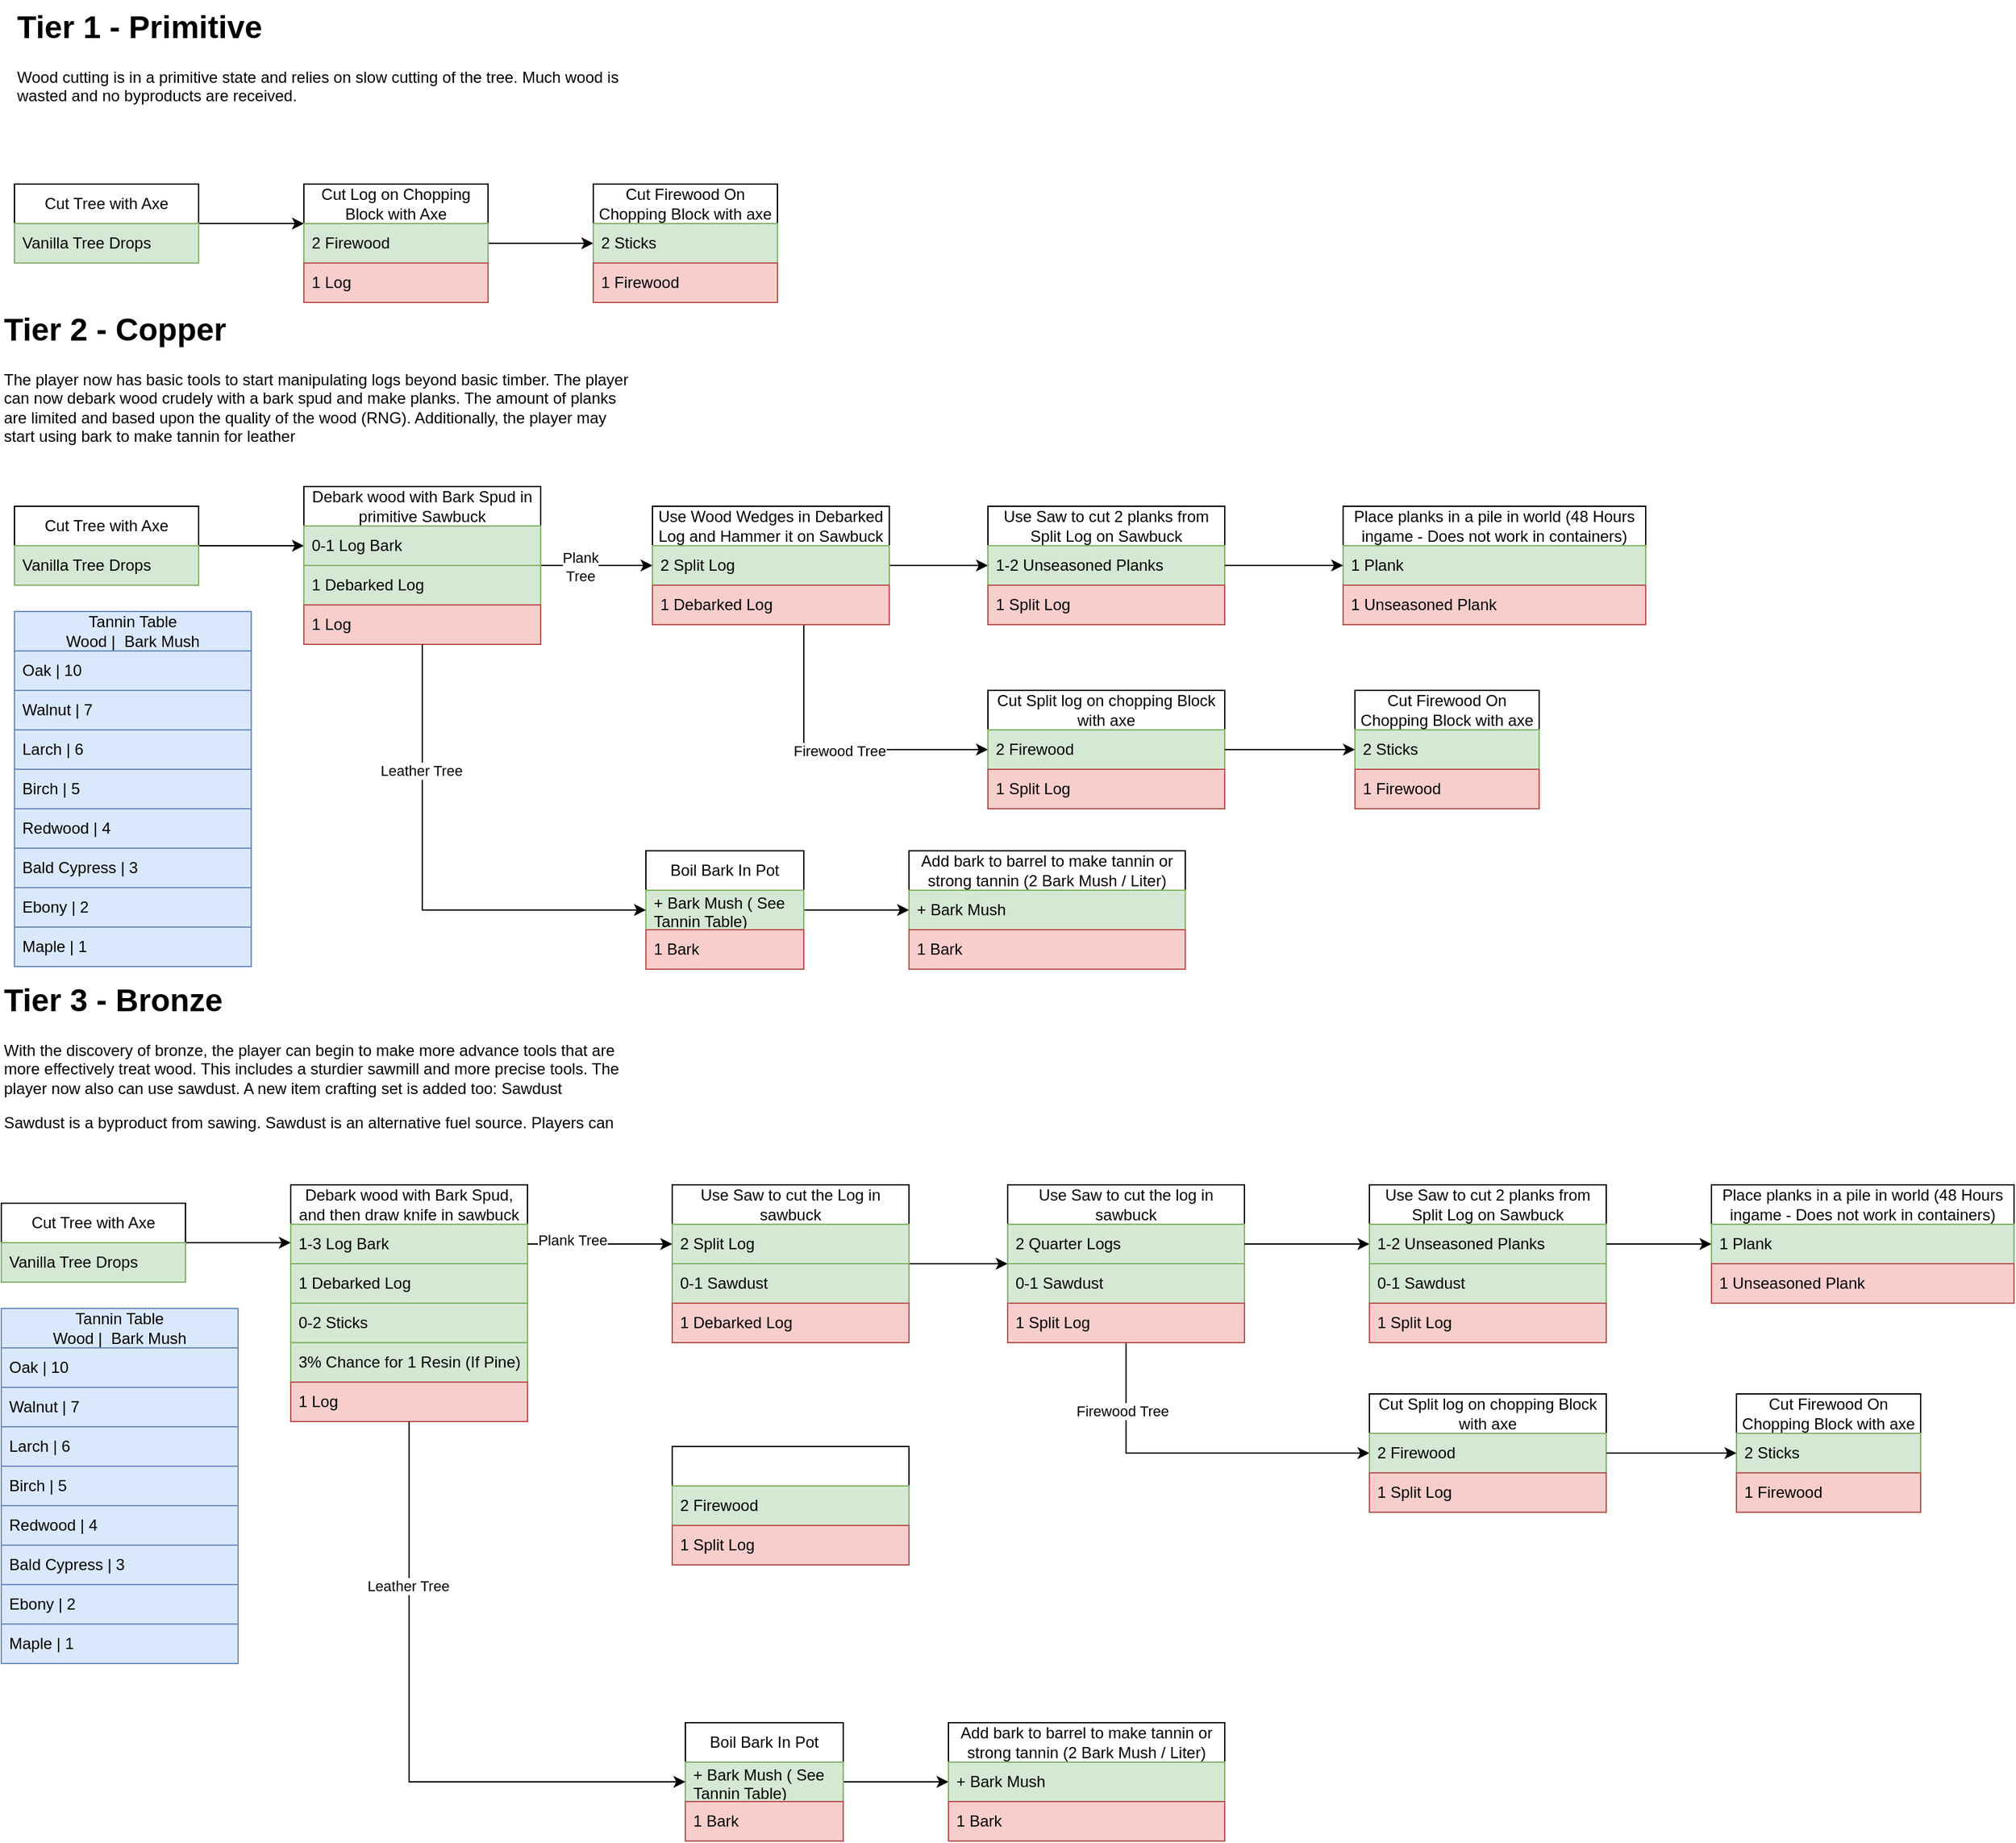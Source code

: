 <mxfile version="26.0.10">
  <diagram id="C5RBs43oDa-KdzZeNtuy" name="Page-1">
    <mxGraphModel dx="2074" dy="1925" grid="1" gridSize="10" guides="1" tooltips="1" connect="1" arrows="1" fold="1" page="1" pageScale="1" pageWidth="1169" pageHeight="827" math="0" shadow="0">
      <root>
        <mxCell id="WIyWlLk6GJQsqaUBKTNV-0" />
        <mxCell id="WIyWlLk6GJQsqaUBKTNV-1" parent="WIyWlLk6GJQsqaUBKTNV-0" />
        <mxCell id="CnZhxhSNQTcuNaKCxrJj-36" value="&lt;h1 style=&quot;margin-top: 0px;&quot;&gt;Tier 1 - Primitive&lt;/h1&gt;&lt;p&gt;Wood cutting is in a primitive state and relies on slow cutting of the tree. Much wood is wasted and no byproducts are received.&amp;nbsp;&lt;/p&gt;" style="text;html=1;whiteSpace=wrap;overflow=hidden;rounded=0;" vertex="1" parent="WIyWlLk6GJQsqaUBKTNV-1">
          <mxGeometry x="10" y="-820" width="480" height="120" as="geometry" />
        </mxCell>
        <mxCell id="CnZhxhSNQTcuNaKCxrJj-50" value="" style="edgeStyle=orthogonalEdgeStyle;rounded=0;orthogonalLoop=1;jettySize=auto;html=1;" edge="1" parent="WIyWlLk6GJQsqaUBKTNV-1" source="CnZhxhSNQTcuNaKCxrJj-43">
          <mxGeometry relative="1" as="geometry">
            <mxPoint x="230" y="-650" as="targetPoint" />
          </mxGeometry>
        </mxCell>
        <mxCell id="CnZhxhSNQTcuNaKCxrJj-43" value="Cut Tree with Axe" style="swimlane;fontStyle=0;childLayout=stackLayout;horizontal=1;startSize=30;horizontalStack=0;resizeParent=1;resizeParentMax=0;resizeLast=0;collapsible=1;marginBottom=0;whiteSpace=wrap;html=1;" vertex="1" parent="WIyWlLk6GJQsqaUBKTNV-1">
          <mxGeometry x="10" y="-680" width="140" height="60" as="geometry" />
        </mxCell>
        <mxCell id="CnZhxhSNQTcuNaKCxrJj-44" value="Vanilla Tree Drops" style="text;strokeColor=#82b366;fillColor=#d5e8d4;align=left;verticalAlign=middle;spacingLeft=4;spacingRight=4;overflow=hidden;points=[[0,0.5],[1,0.5]];portConstraint=eastwest;rotatable=0;whiteSpace=wrap;html=1;" vertex="1" parent="CnZhxhSNQTcuNaKCxrJj-43">
          <mxGeometry y="30" width="140" height="30" as="geometry" />
        </mxCell>
        <mxCell id="CnZhxhSNQTcuNaKCxrJj-61" value="" style="edgeStyle=orthogonalEdgeStyle;rounded=0;orthogonalLoop=1;jettySize=auto;html=1;" edge="1" parent="WIyWlLk6GJQsqaUBKTNV-1" source="CnZhxhSNQTcuNaKCxrJj-53" target="CnZhxhSNQTcuNaKCxrJj-58">
          <mxGeometry relative="1" as="geometry" />
        </mxCell>
        <mxCell id="CnZhxhSNQTcuNaKCxrJj-53" value="Cut Log on Chopping Block with Axe" style="swimlane;fontStyle=0;childLayout=stackLayout;horizontal=1;startSize=30;horizontalStack=0;resizeParent=1;resizeParentMax=0;resizeLast=0;collapsible=1;marginBottom=0;whiteSpace=wrap;html=1;" vertex="1" parent="WIyWlLk6GJQsqaUBKTNV-1">
          <mxGeometry x="230" y="-680" width="140" height="90" as="geometry" />
        </mxCell>
        <mxCell id="CnZhxhSNQTcuNaKCxrJj-54" value="2 Firewood" style="text;strokeColor=#82b366;fillColor=#d5e8d4;align=left;verticalAlign=middle;spacingLeft=4;spacingRight=4;overflow=hidden;points=[[0,0.5],[1,0.5]];portConstraint=eastwest;rotatable=0;whiteSpace=wrap;html=1;" vertex="1" parent="CnZhxhSNQTcuNaKCxrJj-53">
          <mxGeometry y="30" width="140" height="30" as="geometry" />
        </mxCell>
        <mxCell id="CnZhxhSNQTcuNaKCxrJj-55" value="1 Log" style="text;strokeColor=#b85450;fillColor=#f8cecc;align=left;verticalAlign=middle;spacingLeft=4;spacingRight=4;overflow=hidden;points=[[0,0.5],[1,0.5]];portConstraint=eastwest;rotatable=0;whiteSpace=wrap;html=1;" vertex="1" parent="CnZhxhSNQTcuNaKCxrJj-53">
          <mxGeometry y="60" width="140" height="30" as="geometry" />
        </mxCell>
        <mxCell id="CnZhxhSNQTcuNaKCxrJj-58" value="Cut Firewood On Chopping Block with axe" style="swimlane;fontStyle=0;childLayout=stackLayout;horizontal=1;startSize=30;horizontalStack=0;resizeParent=1;resizeParentMax=0;resizeLast=0;collapsible=1;marginBottom=0;whiteSpace=wrap;html=1;" vertex="1" parent="WIyWlLk6GJQsqaUBKTNV-1">
          <mxGeometry x="450" y="-680" width="140" height="90" as="geometry" />
        </mxCell>
        <mxCell id="CnZhxhSNQTcuNaKCxrJj-59" value="2 Sticks" style="text;strokeColor=#82b366;fillColor=#d5e8d4;align=left;verticalAlign=middle;spacingLeft=4;spacingRight=4;overflow=hidden;points=[[0,0.5],[1,0.5]];portConstraint=eastwest;rotatable=0;whiteSpace=wrap;html=1;" vertex="1" parent="CnZhxhSNQTcuNaKCxrJj-58">
          <mxGeometry y="30" width="140" height="30" as="geometry" />
        </mxCell>
        <mxCell id="CnZhxhSNQTcuNaKCxrJj-60" value="1 Firewood" style="text;strokeColor=#b85450;fillColor=#f8cecc;align=left;verticalAlign=middle;spacingLeft=4;spacingRight=4;overflow=hidden;points=[[0,0.5],[1,0.5]];portConstraint=eastwest;rotatable=0;whiteSpace=wrap;html=1;" vertex="1" parent="CnZhxhSNQTcuNaKCxrJj-58">
          <mxGeometry y="60" width="140" height="30" as="geometry" />
        </mxCell>
        <mxCell id="CnZhxhSNQTcuNaKCxrJj-72" value="&lt;h1 style=&quot;margin-top: 0px;&quot;&gt;Tier 2 - Copper&lt;/h1&gt;&lt;p&gt;The player now has basic tools to start manipulating logs beyond basic timber. The player can now debark wood crudely with a bark spud and make planks. The amount of planks are limited and based upon the quality of the wood (RNG). Additionally, the player may start using bark to make tannin for leather&lt;/p&gt;" style="text;html=1;whiteSpace=wrap;overflow=hidden;rounded=0;" vertex="1" parent="WIyWlLk6GJQsqaUBKTNV-1">
          <mxGeometry y="-590" width="480" height="120" as="geometry" />
        </mxCell>
        <mxCell id="CnZhxhSNQTcuNaKCxrJj-79" value="" style="edgeStyle=orthogonalEdgeStyle;rounded=0;orthogonalLoop=1;jettySize=auto;html=1;" edge="1" parent="WIyWlLk6GJQsqaUBKTNV-1" source="CnZhxhSNQTcuNaKCxrJj-80">
          <mxGeometry relative="1" as="geometry">
            <mxPoint x="230" y="-405" as="targetPoint" />
          </mxGeometry>
        </mxCell>
        <mxCell id="CnZhxhSNQTcuNaKCxrJj-80" value="Cut Tree with Axe" style="swimlane;fontStyle=0;childLayout=stackLayout;horizontal=1;startSize=30;horizontalStack=0;resizeParent=1;resizeParentMax=0;resizeLast=0;collapsible=1;marginBottom=0;whiteSpace=wrap;html=1;" vertex="1" parent="WIyWlLk6GJQsqaUBKTNV-1">
          <mxGeometry x="10" y="-435" width="140" height="60" as="geometry" />
        </mxCell>
        <mxCell id="CnZhxhSNQTcuNaKCxrJj-81" value="Vanilla Tree Drops" style="text;strokeColor=#82b366;fillColor=#d5e8d4;align=left;verticalAlign=middle;spacingLeft=4;spacingRight=4;overflow=hidden;points=[[0,0.5],[1,0.5]];portConstraint=eastwest;rotatable=0;whiteSpace=wrap;html=1;" vertex="1" parent="CnZhxhSNQTcuNaKCxrJj-80">
          <mxGeometry y="30" width="140" height="30" as="geometry" />
        </mxCell>
        <mxCell id="CnZhxhSNQTcuNaKCxrJj-100" value="" style="edgeStyle=orthogonalEdgeStyle;rounded=0;orthogonalLoop=1;jettySize=auto;html=1;" edge="1" parent="WIyWlLk6GJQsqaUBKTNV-1" source="CnZhxhSNQTcuNaKCxrJj-89" target="CnZhxhSNQTcuNaKCxrJj-96">
          <mxGeometry relative="1" as="geometry" />
        </mxCell>
        <mxCell id="CnZhxhSNQTcuNaKCxrJj-129" value="Plank&lt;div&gt;Tree&lt;/div&gt;" style="edgeLabel;html=1;align=center;verticalAlign=middle;resizable=0;points=[];" vertex="1" connectable="0" parent="CnZhxhSNQTcuNaKCxrJj-100">
          <mxGeometry x="-0.3" y="-1" relative="1" as="geometry">
            <mxPoint as="offset" />
          </mxGeometry>
        </mxCell>
        <mxCell id="CnZhxhSNQTcuNaKCxrJj-89" value="Debark wood with Bark Spud in primitive Sawbuck" style="swimlane;fontStyle=0;childLayout=stackLayout;horizontal=1;startSize=30;horizontalStack=0;resizeParent=1;resizeParentMax=0;resizeLast=0;collapsible=1;marginBottom=0;whiteSpace=wrap;html=1;" vertex="1" parent="WIyWlLk6GJQsqaUBKTNV-1">
          <mxGeometry x="230" y="-450" width="180" height="120" as="geometry" />
        </mxCell>
        <mxCell id="CnZhxhSNQTcuNaKCxrJj-94" value="0-1 Log Bark" style="text;strokeColor=#82b366;fillColor=#d5e8d4;align=left;verticalAlign=middle;spacingLeft=4;spacingRight=4;overflow=hidden;points=[[0,0.5],[1,0.5]];portConstraint=eastwest;rotatable=0;whiteSpace=wrap;html=1;" vertex="1" parent="CnZhxhSNQTcuNaKCxrJj-89">
          <mxGeometry y="30" width="180" height="30" as="geometry" />
        </mxCell>
        <mxCell id="CnZhxhSNQTcuNaKCxrJj-91" value="1 Debarked Log" style="text;strokeColor=#82b366;fillColor=#d5e8d4;align=left;verticalAlign=middle;spacingLeft=4;spacingRight=4;overflow=hidden;points=[[0,0.5],[1,0.5]];portConstraint=eastwest;rotatable=0;whiteSpace=wrap;html=1;" vertex="1" parent="CnZhxhSNQTcuNaKCxrJj-89">
          <mxGeometry y="60" width="180" height="30" as="geometry" />
        </mxCell>
        <mxCell id="CnZhxhSNQTcuNaKCxrJj-92" value="1 Log" style="text;strokeColor=#b85450;fillColor=#f8cecc;align=left;verticalAlign=middle;spacingLeft=4;spacingRight=4;overflow=hidden;points=[[0,0.5],[1,0.5]];portConstraint=eastwest;rotatable=0;whiteSpace=wrap;html=1;" vertex="1" parent="CnZhxhSNQTcuNaKCxrJj-89">
          <mxGeometry y="90" width="180" height="30" as="geometry" />
        </mxCell>
        <mxCell id="CnZhxhSNQTcuNaKCxrJj-141" value="" style="edgeStyle=orthogonalEdgeStyle;rounded=0;orthogonalLoop=1;jettySize=auto;html=1;" edge="1" parent="WIyWlLk6GJQsqaUBKTNV-1" source="CnZhxhSNQTcuNaKCxrJj-96" target="CnZhxhSNQTcuNaKCxrJj-138">
          <mxGeometry relative="1" as="geometry" />
        </mxCell>
        <mxCell id="CnZhxhSNQTcuNaKCxrJj-148" value="" style="edgeStyle=orthogonalEdgeStyle;rounded=0;orthogonalLoop=1;jettySize=auto;html=1;" edge="1" parent="WIyWlLk6GJQsqaUBKTNV-1" source="CnZhxhSNQTcuNaKCxrJj-96" target="CnZhxhSNQTcuNaKCxrJj-145">
          <mxGeometry relative="1" as="geometry">
            <Array as="points">
              <mxPoint x="610" y="-250" />
            </Array>
          </mxGeometry>
        </mxCell>
        <mxCell id="CnZhxhSNQTcuNaKCxrJj-220" value="Firewood Tree" style="edgeLabel;html=1;align=center;verticalAlign=middle;resizable=0;points=[];" vertex="1" connectable="0" parent="CnZhxhSNQTcuNaKCxrJj-148">
          <mxGeometry x="0.038" y="-1" relative="1" as="geometry">
            <mxPoint as="offset" />
          </mxGeometry>
        </mxCell>
        <mxCell id="CnZhxhSNQTcuNaKCxrJj-96" value="Use Wood Wedges in Debarked Log and Hammer it on Sawbuck" style="swimlane;fontStyle=0;childLayout=stackLayout;horizontal=1;startSize=30;horizontalStack=0;resizeParent=1;resizeParentMax=0;resizeLast=0;collapsible=1;marginBottom=0;whiteSpace=wrap;html=1;" vertex="1" parent="WIyWlLk6GJQsqaUBKTNV-1">
          <mxGeometry x="495" y="-435" width="180" height="90" as="geometry" />
        </mxCell>
        <mxCell id="CnZhxhSNQTcuNaKCxrJj-97" value="2 Split Log" style="text;strokeColor=#82b366;fillColor=#d5e8d4;align=left;verticalAlign=middle;spacingLeft=4;spacingRight=4;overflow=hidden;points=[[0,0.5],[1,0.5]];portConstraint=eastwest;rotatable=0;whiteSpace=wrap;html=1;" vertex="1" parent="CnZhxhSNQTcuNaKCxrJj-96">
          <mxGeometry y="30" width="180" height="30" as="geometry" />
        </mxCell>
        <mxCell id="CnZhxhSNQTcuNaKCxrJj-99" value="1 Debarked Log" style="text;strokeColor=#b85450;fillColor=#f8cecc;align=left;verticalAlign=middle;spacingLeft=4;spacingRight=4;overflow=hidden;points=[[0,0.5],[1,0.5]];portConstraint=eastwest;rotatable=0;whiteSpace=wrap;html=1;" vertex="1" parent="CnZhxhSNQTcuNaKCxrJj-96">
          <mxGeometry y="60" width="180" height="30" as="geometry" />
        </mxCell>
        <mxCell id="CnZhxhSNQTcuNaKCxrJj-124" value="" style="edgeStyle=orthogonalEdgeStyle;rounded=0;orthogonalLoop=1;jettySize=auto;html=1;" edge="1" parent="WIyWlLk6GJQsqaUBKTNV-1" source="CnZhxhSNQTcuNaKCxrJj-101">
          <mxGeometry relative="1" as="geometry">
            <mxPoint x="690" y="-128" as="targetPoint" />
          </mxGeometry>
        </mxCell>
        <mxCell id="CnZhxhSNQTcuNaKCxrJj-101" value="Boil Bark In Pot" style="swimlane;fontStyle=0;childLayout=stackLayout;horizontal=1;startSize=30;horizontalStack=0;resizeParent=1;resizeParentMax=0;resizeLast=0;collapsible=1;marginBottom=0;whiteSpace=wrap;html=1;" vertex="1" parent="WIyWlLk6GJQsqaUBKTNV-1">
          <mxGeometry x="490" y="-173" width="120" height="90" as="geometry" />
        </mxCell>
        <mxCell id="CnZhxhSNQTcuNaKCxrJj-102" value="+ Bark Mush ( See Tannin Table)" style="text;strokeColor=#82b366;fillColor=#d5e8d4;align=left;verticalAlign=middle;spacingLeft=4;spacingRight=4;overflow=hidden;points=[[0,0.5],[1,0.5]];portConstraint=eastwest;rotatable=0;whiteSpace=wrap;html=1;" vertex="1" parent="CnZhxhSNQTcuNaKCxrJj-101">
          <mxGeometry y="30" width="120" height="30" as="geometry" />
        </mxCell>
        <mxCell id="CnZhxhSNQTcuNaKCxrJj-104" value="1 Bark" style="text;strokeColor=#b85450;fillColor=#f8cecc;align=left;verticalAlign=middle;spacingLeft=4;spacingRight=4;overflow=hidden;points=[[0,0.5],[1,0.5]];portConstraint=eastwest;rotatable=0;whiteSpace=wrap;html=1;" vertex="1" parent="CnZhxhSNQTcuNaKCxrJj-101">
          <mxGeometry y="60" width="120" height="30" as="geometry" />
        </mxCell>
        <mxCell id="CnZhxhSNQTcuNaKCxrJj-110" value="Tannin Table&lt;div&gt;Wood |&amp;nbsp; Bark Mush&lt;/div&gt;" style="swimlane;fontStyle=0;childLayout=stackLayout;horizontal=1;startSize=30;horizontalStack=0;resizeParent=1;resizeParentMax=0;resizeLast=0;collapsible=1;marginBottom=0;whiteSpace=wrap;html=1;fillColor=#dae8fc;strokeColor=#6c8ebf;" vertex="1" parent="WIyWlLk6GJQsqaUBKTNV-1">
          <mxGeometry x="10" y="-355" width="180" height="270" as="geometry" />
        </mxCell>
        <mxCell id="CnZhxhSNQTcuNaKCxrJj-112" value="Oak | 10" style="text;strokeColor=#6c8ebf;fillColor=#dae8fc;align=left;verticalAlign=middle;spacingLeft=4;spacingRight=4;overflow=hidden;points=[[0,0.5],[1,0.5]];portConstraint=eastwest;rotatable=0;whiteSpace=wrap;html=1;" vertex="1" parent="CnZhxhSNQTcuNaKCxrJj-110">
          <mxGeometry y="30" width="180" height="30" as="geometry" />
        </mxCell>
        <mxCell id="CnZhxhSNQTcuNaKCxrJj-114" value="Walnut | 7" style="text;strokeColor=#6c8ebf;fillColor=#dae8fc;align=left;verticalAlign=middle;spacingLeft=4;spacingRight=4;overflow=hidden;points=[[0,0.5],[1,0.5]];portConstraint=eastwest;rotatable=0;whiteSpace=wrap;html=1;" vertex="1" parent="CnZhxhSNQTcuNaKCxrJj-110">
          <mxGeometry y="60" width="180" height="30" as="geometry" />
        </mxCell>
        <mxCell id="CnZhxhSNQTcuNaKCxrJj-121" value="Larch | 6" style="text;strokeColor=#6c8ebf;fillColor=#dae8fc;align=left;verticalAlign=middle;spacingLeft=4;spacingRight=4;overflow=hidden;points=[[0,0.5],[1,0.5]];portConstraint=eastwest;rotatable=0;whiteSpace=wrap;html=1;" vertex="1" parent="CnZhxhSNQTcuNaKCxrJj-110">
          <mxGeometry y="90" width="180" height="30" as="geometry" />
        </mxCell>
        <mxCell id="CnZhxhSNQTcuNaKCxrJj-120" value="Birch | 5" style="text;strokeColor=#6c8ebf;fillColor=#dae8fc;align=left;verticalAlign=middle;spacingLeft=4;spacingRight=4;overflow=hidden;points=[[0,0.5],[1,0.5]];portConstraint=eastwest;rotatable=0;whiteSpace=wrap;html=1;" vertex="1" parent="CnZhxhSNQTcuNaKCxrJj-110">
          <mxGeometry y="120" width="180" height="30" as="geometry" />
        </mxCell>
        <mxCell id="CnZhxhSNQTcuNaKCxrJj-119" value="Redwood | 4" style="text;strokeColor=#6c8ebf;fillColor=#dae8fc;align=left;verticalAlign=middle;spacingLeft=4;spacingRight=4;overflow=hidden;points=[[0,0.5],[1,0.5]];portConstraint=eastwest;rotatable=0;whiteSpace=wrap;html=1;" vertex="1" parent="CnZhxhSNQTcuNaKCxrJj-110">
          <mxGeometry y="150" width="180" height="30" as="geometry" />
        </mxCell>
        <mxCell id="CnZhxhSNQTcuNaKCxrJj-118" value="Bald Cypress | 3" style="text;strokeColor=#6c8ebf;fillColor=#dae8fc;align=left;verticalAlign=middle;spacingLeft=4;spacingRight=4;overflow=hidden;points=[[0,0.5],[1,0.5]];portConstraint=eastwest;rotatable=0;whiteSpace=wrap;html=1;" vertex="1" parent="CnZhxhSNQTcuNaKCxrJj-110">
          <mxGeometry y="180" width="180" height="30" as="geometry" />
        </mxCell>
        <mxCell id="CnZhxhSNQTcuNaKCxrJj-117" value="Ebony | 2" style="text;strokeColor=#6c8ebf;fillColor=#dae8fc;align=left;verticalAlign=middle;spacingLeft=4;spacingRight=4;overflow=hidden;points=[[0,0.5],[1,0.5]];portConstraint=eastwest;rotatable=0;whiteSpace=wrap;html=1;" vertex="1" parent="CnZhxhSNQTcuNaKCxrJj-110">
          <mxGeometry y="210" width="180" height="30" as="geometry" />
        </mxCell>
        <mxCell id="CnZhxhSNQTcuNaKCxrJj-116" value="Maple | 1" style="text;strokeColor=#6c8ebf;fillColor=#dae8fc;align=left;verticalAlign=middle;spacingLeft=4;spacingRight=4;overflow=hidden;points=[[0,0.5],[1,0.5]];portConstraint=eastwest;rotatable=0;whiteSpace=wrap;html=1;" vertex="1" parent="CnZhxhSNQTcuNaKCxrJj-110">
          <mxGeometry y="240" width="180" height="30" as="geometry" />
        </mxCell>
        <mxCell id="CnZhxhSNQTcuNaKCxrJj-122" value="" style="endArrow=classic;html=1;rounded=0;exitX=0.5;exitY=1;exitDx=0;exitDy=0;entryX=0;entryY=0.5;entryDx=0;entryDy=0;" edge="1" parent="WIyWlLk6GJQsqaUBKTNV-1" source="CnZhxhSNQTcuNaKCxrJj-89" target="CnZhxhSNQTcuNaKCxrJj-102">
          <mxGeometry width="50" height="50" relative="1" as="geometry">
            <mxPoint x="310" y="-185" as="sourcePoint" />
            <mxPoint x="360" y="-235" as="targetPoint" />
            <Array as="points">
              <mxPoint x="320" y="-128" />
            </Array>
          </mxGeometry>
        </mxCell>
        <mxCell id="CnZhxhSNQTcuNaKCxrJj-128" value="Leather Tree" style="edgeLabel;html=1;align=center;verticalAlign=middle;resizable=0;points=[];" vertex="1" connectable="0" parent="CnZhxhSNQTcuNaKCxrJj-122">
          <mxGeometry x="-0.486" y="-1" relative="1" as="geometry">
            <mxPoint as="offset" />
          </mxGeometry>
        </mxCell>
        <mxCell id="CnZhxhSNQTcuNaKCxrJj-125" value="Add bark to barrel to make tannin or strong tannin (2 Bark Mush / Liter)" style="swimlane;fontStyle=0;childLayout=stackLayout;horizontal=1;startSize=30;horizontalStack=0;resizeParent=1;resizeParentMax=0;resizeLast=0;collapsible=1;marginBottom=0;whiteSpace=wrap;html=1;" vertex="1" parent="WIyWlLk6GJQsqaUBKTNV-1">
          <mxGeometry x="690" y="-173" width="210" height="90" as="geometry" />
        </mxCell>
        <mxCell id="CnZhxhSNQTcuNaKCxrJj-126" value="+ Bark Mush" style="text;strokeColor=#82b366;fillColor=#d5e8d4;align=left;verticalAlign=middle;spacingLeft=4;spacingRight=4;overflow=hidden;points=[[0,0.5],[1,0.5]];portConstraint=eastwest;rotatable=0;whiteSpace=wrap;html=1;" vertex="1" parent="CnZhxhSNQTcuNaKCxrJj-125">
          <mxGeometry y="30" width="210" height="30" as="geometry" />
        </mxCell>
        <mxCell id="CnZhxhSNQTcuNaKCxrJj-127" value="1 Bark" style="text;strokeColor=#b85450;fillColor=#f8cecc;align=left;verticalAlign=middle;spacingLeft=4;spacingRight=4;overflow=hidden;points=[[0,0.5],[1,0.5]];portConstraint=eastwest;rotatable=0;whiteSpace=wrap;html=1;" vertex="1" parent="CnZhxhSNQTcuNaKCxrJj-125">
          <mxGeometry y="60" width="210" height="30" as="geometry" />
        </mxCell>
        <mxCell id="CnZhxhSNQTcuNaKCxrJj-138" value="Use Saw to cut 2 planks from Split Log on Sawbuck" style="swimlane;fontStyle=0;childLayout=stackLayout;horizontal=1;startSize=30;horizontalStack=0;resizeParent=1;resizeParentMax=0;resizeLast=0;collapsible=1;marginBottom=0;whiteSpace=wrap;html=1;" vertex="1" parent="WIyWlLk6GJQsqaUBKTNV-1">
          <mxGeometry x="750" y="-435" width="180" height="90" as="geometry" />
        </mxCell>
        <mxCell id="CnZhxhSNQTcuNaKCxrJj-139" value="&lt;div&gt;&lt;span style=&quot;background-color: transparent; color: light-dark(rgb(0, 0, 0), rgb(255, 255, 255));&quot;&gt;1-2 Unseasoned Planks&lt;/span&gt;&lt;/div&gt;" style="text;strokeColor=#82b366;fillColor=#d5e8d4;align=left;verticalAlign=middle;spacingLeft=4;spacingRight=4;overflow=hidden;points=[[0,0.5],[1,0.5]];portConstraint=eastwest;rotatable=0;whiteSpace=wrap;html=1;" vertex="1" parent="CnZhxhSNQTcuNaKCxrJj-138">
          <mxGeometry y="30" width="180" height="30" as="geometry" />
        </mxCell>
        <mxCell id="CnZhxhSNQTcuNaKCxrJj-140" value="1 Split Log" style="text;strokeColor=#b85450;fillColor=#f8cecc;align=left;verticalAlign=middle;spacingLeft=4;spacingRight=4;overflow=hidden;points=[[0,0.5],[1,0.5]];portConstraint=eastwest;rotatable=0;whiteSpace=wrap;html=1;" vertex="1" parent="CnZhxhSNQTcuNaKCxrJj-138">
          <mxGeometry y="60" width="180" height="30" as="geometry" />
        </mxCell>
        <mxCell id="CnZhxhSNQTcuNaKCxrJj-145" value="Cut Split log on chopping Block with axe" style="swimlane;fontStyle=0;childLayout=stackLayout;horizontal=1;startSize=30;horizontalStack=0;resizeParent=1;resizeParentMax=0;resizeLast=0;collapsible=1;marginBottom=0;whiteSpace=wrap;html=1;" vertex="1" parent="WIyWlLk6GJQsqaUBKTNV-1">
          <mxGeometry x="750" y="-295" width="180" height="90" as="geometry" />
        </mxCell>
        <mxCell id="CnZhxhSNQTcuNaKCxrJj-146" value="2 Firewood" style="text;strokeColor=#82b366;fillColor=#d5e8d4;align=left;verticalAlign=middle;spacingLeft=4;spacingRight=4;overflow=hidden;points=[[0,0.5],[1,0.5]];portConstraint=eastwest;rotatable=0;whiteSpace=wrap;html=1;" vertex="1" parent="CnZhxhSNQTcuNaKCxrJj-145">
          <mxGeometry y="30" width="180" height="30" as="geometry" />
        </mxCell>
        <mxCell id="CnZhxhSNQTcuNaKCxrJj-147" value="1 Split Log" style="text;strokeColor=#b85450;fillColor=#f8cecc;align=left;verticalAlign=middle;spacingLeft=4;spacingRight=4;overflow=hidden;points=[[0,0.5],[1,0.5]];portConstraint=eastwest;rotatable=0;whiteSpace=wrap;html=1;" vertex="1" parent="CnZhxhSNQTcuNaKCxrJj-145">
          <mxGeometry y="60" width="180" height="30" as="geometry" />
        </mxCell>
        <mxCell id="CnZhxhSNQTcuNaKCxrJj-149" value="&lt;h1 style=&quot;margin-top: 0px;&quot;&gt;Tier 3 - Bronze&lt;/h1&gt;&lt;p&gt;With the discovery of bronze, the player can begin to make more advance tools that are more effectively treat wood. This includes a sturdier sawmill and more precise tools. The player now also can use sawdust. A new item crafting set is added too: Sawdust&lt;/p&gt;&lt;p&gt;Sawdust is a byproduct from sawing. Sawdust is an alternative fuel source. Players can make Sawdust bricks that burn longer than traditional firewood at the cost of clay or&amp;nbsp;&lt;/p&gt;" style="text;html=1;whiteSpace=wrap;overflow=hidden;rounded=0;" vertex="1" parent="WIyWlLk6GJQsqaUBKTNV-1">
          <mxGeometry y="-80" width="480" height="120" as="geometry" />
        </mxCell>
        <mxCell id="CnZhxhSNQTcuNaKCxrJj-150" value="Place planks in a pile in world (48 Hours ingame - Does not work in containers)" style="swimlane;fontStyle=0;childLayout=stackLayout;horizontal=1;startSize=30;horizontalStack=0;resizeParent=1;resizeParentMax=0;resizeLast=0;collapsible=1;marginBottom=0;whiteSpace=wrap;html=1;" vertex="1" parent="WIyWlLk6GJQsqaUBKTNV-1">
          <mxGeometry x="1020" y="-435" width="230" height="90" as="geometry" />
        </mxCell>
        <mxCell id="CnZhxhSNQTcuNaKCxrJj-151" value="1 Plank" style="text;strokeColor=#82b366;fillColor=#d5e8d4;align=left;verticalAlign=middle;spacingLeft=4;spacingRight=4;overflow=hidden;points=[[0,0.5],[1,0.5]];portConstraint=eastwest;rotatable=0;whiteSpace=wrap;html=1;" vertex="1" parent="CnZhxhSNQTcuNaKCxrJj-150">
          <mxGeometry y="30" width="230" height="30" as="geometry" />
        </mxCell>
        <mxCell id="CnZhxhSNQTcuNaKCxrJj-152" value="1 Unseasoned Plank" style="text;strokeColor=#b85450;fillColor=#f8cecc;align=left;verticalAlign=middle;spacingLeft=4;spacingRight=4;overflow=hidden;points=[[0,0.5],[1,0.5]];portConstraint=eastwest;rotatable=0;whiteSpace=wrap;html=1;" vertex="1" parent="CnZhxhSNQTcuNaKCxrJj-150">
          <mxGeometry y="60" width="230" height="30" as="geometry" />
        </mxCell>
        <mxCell id="CnZhxhSNQTcuNaKCxrJj-154" value="" style="edgeStyle=orthogonalEdgeStyle;rounded=0;orthogonalLoop=1;jettySize=auto;html=1;entryX=0;entryY=0.5;entryDx=0;entryDy=0;" edge="1" parent="WIyWlLk6GJQsqaUBKTNV-1" source="CnZhxhSNQTcuNaKCxrJj-139" target="CnZhxhSNQTcuNaKCxrJj-151">
          <mxGeometry relative="1" as="geometry" />
        </mxCell>
        <mxCell id="CnZhxhSNQTcuNaKCxrJj-156" value="" style="edgeStyle=orthogonalEdgeStyle;rounded=0;orthogonalLoop=1;jettySize=auto;html=1;" edge="1" parent="WIyWlLk6GJQsqaUBKTNV-1" source="CnZhxhSNQTcuNaKCxrJj-157">
          <mxGeometry relative="1" as="geometry">
            <mxPoint x="220" y="125" as="targetPoint" />
          </mxGeometry>
        </mxCell>
        <mxCell id="CnZhxhSNQTcuNaKCxrJj-157" value="Cut Tree with Axe" style="swimlane;fontStyle=0;childLayout=stackLayout;horizontal=1;startSize=30;horizontalStack=0;resizeParent=1;resizeParentMax=0;resizeLast=0;collapsible=1;marginBottom=0;whiteSpace=wrap;html=1;" vertex="1" parent="WIyWlLk6GJQsqaUBKTNV-1">
          <mxGeometry y="95" width="140" height="60" as="geometry" />
        </mxCell>
        <mxCell id="CnZhxhSNQTcuNaKCxrJj-158" value="Vanilla Tree Drops" style="text;strokeColor=#82b366;fillColor=#d5e8d4;align=left;verticalAlign=middle;spacingLeft=4;spacingRight=4;overflow=hidden;points=[[0,0.5],[1,0.5]];portConstraint=eastwest;rotatable=0;whiteSpace=wrap;html=1;" vertex="1" parent="CnZhxhSNQTcuNaKCxrJj-157">
          <mxGeometry y="30" width="140" height="30" as="geometry" />
        </mxCell>
        <mxCell id="CnZhxhSNQTcuNaKCxrJj-161" value="Debark wood with Bark Spud, and then draw knife in sawbuck" style="swimlane;fontStyle=0;childLayout=stackLayout;horizontal=1;startSize=30;horizontalStack=0;resizeParent=1;resizeParentMax=0;resizeLast=0;collapsible=1;marginBottom=0;whiteSpace=wrap;html=1;" vertex="1" parent="WIyWlLk6GJQsqaUBKTNV-1">
          <mxGeometry x="220" y="81" width="180" height="180" as="geometry" />
        </mxCell>
        <mxCell id="CnZhxhSNQTcuNaKCxrJj-162" value="1-3 Log Bark" style="text;strokeColor=#82b366;fillColor=#d5e8d4;align=left;verticalAlign=middle;spacingLeft=4;spacingRight=4;overflow=hidden;points=[[0,0.5],[1,0.5]];portConstraint=eastwest;rotatable=0;whiteSpace=wrap;html=1;" vertex="1" parent="CnZhxhSNQTcuNaKCxrJj-161">
          <mxGeometry y="30" width="180" height="30" as="geometry" />
        </mxCell>
        <mxCell id="CnZhxhSNQTcuNaKCxrJj-163" value="1 Debarked Log" style="text;strokeColor=#82b366;fillColor=#d5e8d4;align=left;verticalAlign=middle;spacingLeft=4;spacingRight=4;overflow=hidden;points=[[0,0.5],[1,0.5]];portConstraint=eastwest;rotatable=0;whiteSpace=wrap;html=1;" vertex="1" parent="CnZhxhSNQTcuNaKCxrJj-161">
          <mxGeometry y="60" width="180" height="30" as="geometry" />
        </mxCell>
        <mxCell id="CnZhxhSNQTcuNaKCxrJj-205" value="0-2 Sticks" style="text;strokeColor=#82b366;fillColor=#d5e8d4;align=left;verticalAlign=middle;spacingLeft=4;spacingRight=4;overflow=hidden;points=[[0,0.5],[1,0.5]];portConstraint=eastwest;rotatable=0;whiteSpace=wrap;html=1;" vertex="1" parent="CnZhxhSNQTcuNaKCxrJj-161">
          <mxGeometry y="90" width="180" height="30" as="geometry" />
        </mxCell>
        <mxCell id="CnZhxhSNQTcuNaKCxrJj-206" value="3% Chance for 1 Resin (If Pine)" style="text;strokeColor=#82b366;fillColor=#d5e8d4;align=left;verticalAlign=middle;spacingLeft=4;spacingRight=4;overflow=hidden;points=[[0,0.5],[1,0.5]];portConstraint=eastwest;rotatable=0;whiteSpace=wrap;html=1;" vertex="1" parent="CnZhxhSNQTcuNaKCxrJj-161">
          <mxGeometry y="120" width="180" height="30" as="geometry" />
        </mxCell>
        <mxCell id="CnZhxhSNQTcuNaKCxrJj-164" value="1 Log" style="text;strokeColor=#b85450;fillColor=#f8cecc;align=left;verticalAlign=middle;spacingLeft=4;spacingRight=4;overflow=hidden;points=[[0,0.5],[1,0.5]];portConstraint=eastwest;rotatable=0;whiteSpace=wrap;html=1;" vertex="1" parent="CnZhxhSNQTcuNaKCxrJj-161">
          <mxGeometry y="150" width="180" height="30" as="geometry" />
        </mxCell>
        <mxCell id="CnZhxhSNQTcuNaKCxrJj-165" value="" style="edgeStyle=orthogonalEdgeStyle;rounded=0;orthogonalLoop=1;jettySize=auto;html=1;" edge="1" parent="WIyWlLk6GJQsqaUBKTNV-1" source="CnZhxhSNQTcuNaKCxrJj-167" target="CnZhxhSNQTcuNaKCxrJj-188">
          <mxGeometry relative="1" as="geometry" />
        </mxCell>
        <mxCell id="CnZhxhSNQTcuNaKCxrJj-167" value="Use Saw to cut the Log in sawbuck" style="swimlane;fontStyle=0;childLayout=stackLayout;horizontal=1;startSize=30;horizontalStack=0;resizeParent=1;resizeParentMax=0;resizeLast=0;collapsible=1;marginBottom=0;whiteSpace=wrap;html=1;" vertex="1" parent="WIyWlLk6GJQsqaUBKTNV-1">
          <mxGeometry x="510" y="81" width="180" height="120" as="geometry" />
        </mxCell>
        <mxCell id="CnZhxhSNQTcuNaKCxrJj-168" value="2 Split Log" style="text;strokeColor=#82b366;fillColor=#d5e8d4;align=left;verticalAlign=middle;spacingLeft=4;spacingRight=4;overflow=hidden;points=[[0,0.5],[1,0.5]];portConstraint=eastwest;rotatable=0;whiteSpace=wrap;html=1;" vertex="1" parent="CnZhxhSNQTcuNaKCxrJj-167">
          <mxGeometry y="30" width="180" height="30" as="geometry" />
        </mxCell>
        <mxCell id="CnZhxhSNQTcuNaKCxrJj-218" value="0-1 Sawdust" style="text;strokeColor=#82b366;fillColor=#d5e8d4;align=left;verticalAlign=middle;spacingLeft=4;spacingRight=4;overflow=hidden;points=[[0,0.5],[1,0.5]];portConstraint=eastwest;rotatable=0;whiteSpace=wrap;html=1;" vertex="1" parent="CnZhxhSNQTcuNaKCxrJj-167">
          <mxGeometry y="60" width="180" height="30" as="geometry" />
        </mxCell>
        <mxCell id="CnZhxhSNQTcuNaKCxrJj-169" value="1 Debarked Log" style="text;strokeColor=#b85450;fillColor=#f8cecc;align=left;verticalAlign=middle;spacingLeft=4;spacingRight=4;overflow=hidden;points=[[0,0.5],[1,0.5]];portConstraint=eastwest;rotatable=0;whiteSpace=wrap;html=1;" vertex="1" parent="CnZhxhSNQTcuNaKCxrJj-167">
          <mxGeometry y="90" width="180" height="30" as="geometry" />
        </mxCell>
        <mxCell id="CnZhxhSNQTcuNaKCxrJj-170" value="" style="edgeStyle=orthogonalEdgeStyle;rounded=0;orthogonalLoop=1;jettySize=auto;html=1;" edge="1" parent="WIyWlLk6GJQsqaUBKTNV-1" source="CnZhxhSNQTcuNaKCxrJj-171">
          <mxGeometry relative="1" as="geometry">
            <mxPoint x="720" y="535" as="targetPoint" />
          </mxGeometry>
        </mxCell>
        <mxCell id="CnZhxhSNQTcuNaKCxrJj-171" value="Boil Bark In Pot" style="swimlane;fontStyle=0;childLayout=stackLayout;horizontal=1;startSize=30;horizontalStack=0;resizeParent=1;resizeParentMax=0;resizeLast=0;collapsible=1;marginBottom=0;whiteSpace=wrap;html=1;" vertex="1" parent="WIyWlLk6GJQsqaUBKTNV-1">
          <mxGeometry x="520" y="490" width="120" height="90" as="geometry" />
        </mxCell>
        <mxCell id="CnZhxhSNQTcuNaKCxrJj-172" value="+ Bark Mush ( See Tannin Table)" style="text;strokeColor=#82b366;fillColor=#d5e8d4;align=left;verticalAlign=middle;spacingLeft=4;spacingRight=4;overflow=hidden;points=[[0,0.5],[1,0.5]];portConstraint=eastwest;rotatable=0;whiteSpace=wrap;html=1;" vertex="1" parent="CnZhxhSNQTcuNaKCxrJj-171">
          <mxGeometry y="30" width="120" height="30" as="geometry" />
        </mxCell>
        <mxCell id="CnZhxhSNQTcuNaKCxrJj-173" value="1 Bark" style="text;strokeColor=#b85450;fillColor=#f8cecc;align=left;verticalAlign=middle;spacingLeft=4;spacingRight=4;overflow=hidden;points=[[0,0.5],[1,0.5]];portConstraint=eastwest;rotatable=0;whiteSpace=wrap;html=1;" vertex="1" parent="CnZhxhSNQTcuNaKCxrJj-171">
          <mxGeometry y="60" width="120" height="30" as="geometry" />
        </mxCell>
        <mxCell id="CnZhxhSNQTcuNaKCxrJj-174" value="Tannin Table&lt;div&gt;Wood |&amp;nbsp; Bark Mush&lt;/div&gt;" style="swimlane;fontStyle=0;childLayout=stackLayout;horizontal=1;startSize=30;horizontalStack=0;resizeParent=1;resizeParentMax=0;resizeLast=0;collapsible=1;marginBottom=0;whiteSpace=wrap;html=1;fillColor=#dae8fc;strokeColor=#6c8ebf;" vertex="1" parent="WIyWlLk6GJQsqaUBKTNV-1">
          <mxGeometry y="175" width="180" height="270" as="geometry" />
        </mxCell>
        <mxCell id="CnZhxhSNQTcuNaKCxrJj-175" value="Oak | 10" style="text;strokeColor=#6c8ebf;fillColor=#dae8fc;align=left;verticalAlign=middle;spacingLeft=4;spacingRight=4;overflow=hidden;points=[[0,0.5],[1,0.5]];portConstraint=eastwest;rotatable=0;whiteSpace=wrap;html=1;" vertex="1" parent="CnZhxhSNQTcuNaKCxrJj-174">
          <mxGeometry y="30" width="180" height="30" as="geometry" />
        </mxCell>
        <mxCell id="CnZhxhSNQTcuNaKCxrJj-176" value="Walnut | 7" style="text;strokeColor=#6c8ebf;fillColor=#dae8fc;align=left;verticalAlign=middle;spacingLeft=4;spacingRight=4;overflow=hidden;points=[[0,0.5],[1,0.5]];portConstraint=eastwest;rotatable=0;whiteSpace=wrap;html=1;" vertex="1" parent="CnZhxhSNQTcuNaKCxrJj-174">
          <mxGeometry y="60" width="180" height="30" as="geometry" />
        </mxCell>
        <mxCell id="CnZhxhSNQTcuNaKCxrJj-177" value="Larch | 6" style="text;strokeColor=#6c8ebf;fillColor=#dae8fc;align=left;verticalAlign=middle;spacingLeft=4;spacingRight=4;overflow=hidden;points=[[0,0.5],[1,0.5]];portConstraint=eastwest;rotatable=0;whiteSpace=wrap;html=1;" vertex="1" parent="CnZhxhSNQTcuNaKCxrJj-174">
          <mxGeometry y="90" width="180" height="30" as="geometry" />
        </mxCell>
        <mxCell id="CnZhxhSNQTcuNaKCxrJj-178" value="Birch | 5" style="text;strokeColor=#6c8ebf;fillColor=#dae8fc;align=left;verticalAlign=middle;spacingLeft=4;spacingRight=4;overflow=hidden;points=[[0,0.5],[1,0.5]];portConstraint=eastwest;rotatable=0;whiteSpace=wrap;html=1;" vertex="1" parent="CnZhxhSNQTcuNaKCxrJj-174">
          <mxGeometry y="120" width="180" height="30" as="geometry" />
        </mxCell>
        <mxCell id="CnZhxhSNQTcuNaKCxrJj-179" value="Redwood | 4" style="text;strokeColor=#6c8ebf;fillColor=#dae8fc;align=left;verticalAlign=middle;spacingLeft=4;spacingRight=4;overflow=hidden;points=[[0,0.5],[1,0.5]];portConstraint=eastwest;rotatable=0;whiteSpace=wrap;html=1;" vertex="1" parent="CnZhxhSNQTcuNaKCxrJj-174">
          <mxGeometry y="150" width="180" height="30" as="geometry" />
        </mxCell>
        <mxCell id="CnZhxhSNQTcuNaKCxrJj-180" value="Bald Cypress | 3" style="text;strokeColor=#6c8ebf;fillColor=#dae8fc;align=left;verticalAlign=middle;spacingLeft=4;spacingRight=4;overflow=hidden;points=[[0,0.5],[1,0.5]];portConstraint=eastwest;rotatable=0;whiteSpace=wrap;html=1;" vertex="1" parent="CnZhxhSNQTcuNaKCxrJj-174">
          <mxGeometry y="180" width="180" height="30" as="geometry" />
        </mxCell>
        <mxCell id="CnZhxhSNQTcuNaKCxrJj-181" value="Ebony | 2" style="text;strokeColor=#6c8ebf;fillColor=#dae8fc;align=left;verticalAlign=middle;spacingLeft=4;spacingRight=4;overflow=hidden;points=[[0,0.5],[1,0.5]];portConstraint=eastwest;rotatable=0;whiteSpace=wrap;html=1;" vertex="1" parent="CnZhxhSNQTcuNaKCxrJj-174">
          <mxGeometry y="210" width="180" height="30" as="geometry" />
        </mxCell>
        <mxCell id="CnZhxhSNQTcuNaKCxrJj-182" value="Maple | 1" style="text;strokeColor=#6c8ebf;fillColor=#dae8fc;align=left;verticalAlign=middle;spacingLeft=4;spacingRight=4;overflow=hidden;points=[[0,0.5],[1,0.5]];portConstraint=eastwest;rotatable=0;whiteSpace=wrap;html=1;" vertex="1" parent="CnZhxhSNQTcuNaKCxrJj-174">
          <mxGeometry y="240" width="180" height="30" as="geometry" />
        </mxCell>
        <mxCell id="CnZhxhSNQTcuNaKCxrJj-183" value="" style="endArrow=classic;html=1;rounded=0;exitX=0.5;exitY=1;exitDx=0;exitDy=0;entryX=0;entryY=0.5;entryDx=0;entryDy=0;" edge="1" parent="WIyWlLk6GJQsqaUBKTNV-1" source="CnZhxhSNQTcuNaKCxrJj-161" target="CnZhxhSNQTcuNaKCxrJj-172">
          <mxGeometry width="50" height="50" relative="1" as="geometry">
            <mxPoint x="300" y="345" as="sourcePoint" />
            <mxPoint x="350" y="295" as="targetPoint" />
            <Array as="points">
              <mxPoint x="310" y="535" />
            </Array>
          </mxGeometry>
        </mxCell>
        <mxCell id="CnZhxhSNQTcuNaKCxrJj-184" value="Leather Tree" style="edgeLabel;html=1;align=center;verticalAlign=middle;resizable=0;points=[];" vertex="1" connectable="0" parent="CnZhxhSNQTcuNaKCxrJj-183">
          <mxGeometry x="-0.486" y="-1" relative="1" as="geometry">
            <mxPoint as="offset" />
          </mxGeometry>
        </mxCell>
        <mxCell id="CnZhxhSNQTcuNaKCxrJj-185" value="Add bark to barrel to make tannin or strong tannin (2 Bark Mush / Liter)" style="swimlane;fontStyle=0;childLayout=stackLayout;horizontal=1;startSize=30;horizontalStack=0;resizeParent=1;resizeParentMax=0;resizeLast=0;collapsible=1;marginBottom=0;whiteSpace=wrap;html=1;" vertex="1" parent="WIyWlLk6GJQsqaUBKTNV-1">
          <mxGeometry x="720" y="490" width="210" height="90" as="geometry" />
        </mxCell>
        <mxCell id="CnZhxhSNQTcuNaKCxrJj-186" value="+ Bark Mush" style="text;strokeColor=#82b366;fillColor=#d5e8d4;align=left;verticalAlign=middle;spacingLeft=4;spacingRight=4;overflow=hidden;points=[[0,0.5],[1,0.5]];portConstraint=eastwest;rotatable=0;whiteSpace=wrap;html=1;" vertex="1" parent="CnZhxhSNQTcuNaKCxrJj-185">
          <mxGeometry y="30" width="210" height="30" as="geometry" />
        </mxCell>
        <mxCell id="CnZhxhSNQTcuNaKCxrJj-187" value="1 Bark" style="text;strokeColor=#b85450;fillColor=#f8cecc;align=left;verticalAlign=middle;spacingLeft=4;spacingRight=4;overflow=hidden;points=[[0,0.5],[1,0.5]];portConstraint=eastwest;rotatable=0;whiteSpace=wrap;html=1;" vertex="1" parent="CnZhxhSNQTcuNaKCxrJj-185">
          <mxGeometry y="60" width="210" height="30" as="geometry" />
        </mxCell>
        <mxCell id="CnZhxhSNQTcuNaKCxrJj-236" style="edgeStyle=orthogonalEdgeStyle;rounded=0;orthogonalLoop=1;jettySize=auto;html=1;exitX=0.5;exitY=1;exitDx=0;exitDy=0;entryX=0;entryY=0.5;entryDx=0;entryDy=0;" edge="1" parent="WIyWlLk6GJQsqaUBKTNV-1" source="CnZhxhSNQTcuNaKCxrJj-188" target="CnZhxhSNQTcuNaKCxrJj-228">
          <mxGeometry relative="1" as="geometry" />
        </mxCell>
        <mxCell id="CnZhxhSNQTcuNaKCxrJj-237" value="Firewood Tree" style="edgeLabel;html=1;align=center;verticalAlign=middle;resizable=0;points=[];" vertex="1" connectable="0" parent="CnZhxhSNQTcuNaKCxrJj-236">
          <mxGeometry x="-0.613" y="-3" relative="1" as="geometry">
            <mxPoint as="offset" />
          </mxGeometry>
        </mxCell>
        <mxCell id="CnZhxhSNQTcuNaKCxrJj-188" value="Use Saw to cut the log in sawbuck" style="swimlane;fontStyle=0;childLayout=stackLayout;horizontal=1;startSize=30;horizontalStack=0;resizeParent=1;resizeParentMax=0;resizeLast=0;collapsible=1;marginBottom=0;whiteSpace=wrap;html=1;" vertex="1" parent="WIyWlLk6GJQsqaUBKTNV-1">
          <mxGeometry x="765" y="81" width="180" height="120" as="geometry" />
        </mxCell>
        <mxCell id="CnZhxhSNQTcuNaKCxrJj-189" value="2 Quarter Logs" style="text;strokeColor=#82b366;fillColor=#d5e8d4;align=left;verticalAlign=middle;spacingLeft=4;spacingRight=4;overflow=hidden;points=[[0,0.5],[1,0.5]];portConstraint=eastwest;rotatable=0;whiteSpace=wrap;html=1;" vertex="1" parent="CnZhxhSNQTcuNaKCxrJj-188">
          <mxGeometry y="30" width="180" height="30" as="geometry" />
        </mxCell>
        <mxCell id="CnZhxhSNQTcuNaKCxrJj-217" value="0-1 Sawdust" style="text;strokeColor=#82b366;fillColor=#d5e8d4;align=left;verticalAlign=middle;spacingLeft=4;spacingRight=4;overflow=hidden;points=[[0,0.5],[1,0.5]];portConstraint=eastwest;rotatable=0;whiteSpace=wrap;html=1;" vertex="1" parent="CnZhxhSNQTcuNaKCxrJj-188">
          <mxGeometry y="60" width="180" height="30" as="geometry" />
        </mxCell>
        <mxCell id="CnZhxhSNQTcuNaKCxrJj-190" value="1 Split Log" style="text;strokeColor=#b85450;fillColor=#f8cecc;align=left;verticalAlign=middle;spacingLeft=4;spacingRight=4;overflow=hidden;points=[[0,0.5],[1,0.5]];portConstraint=eastwest;rotatable=0;whiteSpace=wrap;html=1;" vertex="1" parent="CnZhxhSNQTcuNaKCxrJj-188">
          <mxGeometry y="90" width="180" height="30" as="geometry" />
        </mxCell>
        <mxCell id="CnZhxhSNQTcuNaKCxrJj-197" value="" style="edgeStyle=orthogonalEdgeStyle;rounded=0;orthogonalLoop=1;jettySize=auto;html=1;entryX=0;entryY=0.5;entryDx=0;entryDy=0;" edge="1" parent="WIyWlLk6GJQsqaUBKTNV-1" source="CnZhxhSNQTcuNaKCxrJj-189" target="CnZhxhSNQTcuNaKCxrJj-214">
          <mxGeometry relative="1" as="geometry">
            <mxPoint x="1035" y="126" as="targetPoint" />
          </mxGeometry>
        </mxCell>
        <mxCell id="CnZhxhSNQTcuNaKCxrJj-201" value="Cut Firewood On Chopping Block with axe" style="swimlane;fontStyle=0;childLayout=stackLayout;horizontal=1;startSize=30;horizontalStack=0;resizeParent=1;resizeParentMax=0;resizeLast=0;collapsible=1;marginBottom=0;whiteSpace=wrap;html=1;" vertex="1" parent="WIyWlLk6GJQsqaUBKTNV-1">
          <mxGeometry x="1029" y="-295" width="140" height="90" as="geometry" />
        </mxCell>
        <mxCell id="CnZhxhSNQTcuNaKCxrJj-202" value="2 Sticks" style="text;strokeColor=#82b366;fillColor=#d5e8d4;align=left;verticalAlign=middle;spacingLeft=4;spacingRight=4;overflow=hidden;points=[[0,0.5],[1,0.5]];portConstraint=eastwest;rotatable=0;whiteSpace=wrap;html=1;" vertex="1" parent="CnZhxhSNQTcuNaKCxrJj-201">
          <mxGeometry y="30" width="140" height="30" as="geometry" />
        </mxCell>
        <mxCell id="CnZhxhSNQTcuNaKCxrJj-203" value="1 Firewood" style="text;strokeColor=#b85450;fillColor=#f8cecc;align=left;verticalAlign=middle;spacingLeft=4;spacingRight=4;overflow=hidden;points=[[0,0.5],[1,0.5]];portConstraint=eastwest;rotatable=0;whiteSpace=wrap;html=1;" vertex="1" parent="CnZhxhSNQTcuNaKCxrJj-201">
          <mxGeometry y="60" width="140" height="30" as="geometry" />
        </mxCell>
        <mxCell id="CnZhxhSNQTcuNaKCxrJj-204" value="" style="edgeStyle=orthogonalEdgeStyle;rounded=0;orthogonalLoop=1;jettySize=auto;html=1;entryX=0;entryY=0.5;entryDx=0;entryDy=0;" edge="1" parent="WIyWlLk6GJQsqaUBKTNV-1" source="CnZhxhSNQTcuNaKCxrJj-146" target="CnZhxhSNQTcuNaKCxrJj-201">
          <mxGeometry relative="1" as="geometry" />
        </mxCell>
        <mxCell id="CnZhxhSNQTcuNaKCxrJj-209" style="edgeStyle=orthogonalEdgeStyle;rounded=0;orthogonalLoop=1;jettySize=auto;html=1;" edge="1" parent="WIyWlLk6GJQsqaUBKTNV-1" source="CnZhxhSNQTcuNaKCxrJj-162" target="CnZhxhSNQTcuNaKCxrJj-168">
          <mxGeometry relative="1" as="geometry" />
        </mxCell>
        <mxCell id="CnZhxhSNQTcuNaKCxrJj-219" value="Plank Tree" style="edgeLabel;html=1;align=center;verticalAlign=middle;resizable=0;points=[];" vertex="1" connectable="0" parent="CnZhxhSNQTcuNaKCxrJj-209">
          <mxGeometry x="-0.382" y="3" relative="1" as="geometry">
            <mxPoint as="offset" />
          </mxGeometry>
        </mxCell>
        <mxCell id="CnZhxhSNQTcuNaKCxrJj-210" value="Place planks in a pile in world (48 Hours ingame - Does not work in containers)" style="swimlane;fontStyle=0;childLayout=stackLayout;horizontal=1;startSize=30;horizontalStack=0;resizeParent=1;resizeParentMax=0;resizeLast=0;collapsible=1;marginBottom=0;whiteSpace=wrap;html=1;" vertex="1" parent="WIyWlLk6GJQsqaUBKTNV-1">
          <mxGeometry x="1300" y="81" width="230" height="90" as="geometry" />
        </mxCell>
        <mxCell id="CnZhxhSNQTcuNaKCxrJj-211" value="1 Plank" style="text;strokeColor=#82b366;fillColor=#d5e8d4;align=left;verticalAlign=middle;spacingLeft=4;spacingRight=4;overflow=hidden;points=[[0,0.5],[1,0.5]];portConstraint=eastwest;rotatable=0;whiteSpace=wrap;html=1;" vertex="1" parent="CnZhxhSNQTcuNaKCxrJj-210">
          <mxGeometry y="30" width="230" height="30" as="geometry" />
        </mxCell>
        <mxCell id="CnZhxhSNQTcuNaKCxrJj-212" value="1 Unseasoned Plank" style="text;strokeColor=#b85450;fillColor=#f8cecc;align=left;verticalAlign=middle;spacingLeft=4;spacingRight=4;overflow=hidden;points=[[0,0.5],[1,0.5]];portConstraint=eastwest;rotatable=0;whiteSpace=wrap;html=1;" vertex="1" parent="CnZhxhSNQTcuNaKCxrJj-210">
          <mxGeometry y="60" width="230" height="30" as="geometry" />
        </mxCell>
        <mxCell id="CnZhxhSNQTcuNaKCxrJj-213" value="Use Saw to cut 2 planks from Split Log on Sawbuck" style="swimlane;fontStyle=0;childLayout=stackLayout;horizontal=1;startSize=30;horizontalStack=0;resizeParent=1;resizeParentMax=0;resizeLast=0;collapsible=1;marginBottom=0;whiteSpace=wrap;html=1;" vertex="1" parent="WIyWlLk6GJQsqaUBKTNV-1">
          <mxGeometry x="1040" y="81" width="180" height="120" as="geometry" />
        </mxCell>
        <mxCell id="CnZhxhSNQTcuNaKCxrJj-214" value="1-2 Unseasoned Planks" style="text;strokeColor=#82b366;fillColor=#d5e8d4;align=left;verticalAlign=middle;spacingLeft=4;spacingRight=4;overflow=hidden;points=[[0,0.5],[1,0.5]];portConstraint=eastwest;rotatable=0;whiteSpace=wrap;html=1;" vertex="1" parent="CnZhxhSNQTcuNaKCxrJj-213">
          <mxGeometry y="30" width="180" height="30" as="geometry" />
        </mxCell>
        <mxCell id="CnZhxhSNQTcuNaKCxrJj-238" value="0-1 Sawdust" style="text;strokeColor=#82b366;fillColor=#d5e8d4;align=left;verticalAlign=middle;spacingLeft=4;spacingRight=4;overflow=hidden;points=[[0,0.5],[1,0.5]];portConstraint=eastwest;rotatable=0;whiteSpace=wrap;html=1;" vertex="1" parent="CnZhxhSNQTcuNaKCxrJj-213">
          <mxGeometry y="60" width="180" height="30" as="geometry" />
        </mxCell>
        <mxCell id="CnZhxhSNQTcuNaKCxrJj-215" value="1 Split Log" style="text;strokeColor=#b85450;fillColor=#f8cecc;align=left;verticalAlign=middle;spacingLeft=4;spacingRight=4;overflow=hidden;points=[[0,0.5],[1,0.5]];portConstraint=eastwest;rotatable=0;whiteSpace=wrap;html=1;" vertex="1" parent="CnZhxhSNQTcuNaKCxrJj-213">
          <mxGeometry y="90" width="180" height="30" as="geometry" />
        </mxCell>
        <mxCell id="CnZhxhSNQTcuNaKCxrJj-216" style="edgeStyle=orthogonalEdgeStyle;rounded=0;orthogonalLoop=1;jettySize=auto;html=1;" edge="1" parent="WIyWlLk6GJQsqaUBKTNV-1" source="CnZhxhSNQTcuNaKCxrJj-214" target="CnZhxhSNQTcuNaKCxrJj-211">
          <mxGeometry relative="1" as="geometry" />
        </mxCell>
        <mxCell id="CnZhxhSNQTcuNaKCxrJj-227" value="Cut Split log on chopping Block with axe" style="swimlane;fontStyle=0;childLayout=stackLayout;horizontal=1;startSize=30;horizontalStack=0;resizeParent=1;resizeParentMax=0;resizeLast=0;collapsible=1;marginBottom=0;whiteSpace=wrap;html=1;" vertex="1" parent="WIyWlLk6GJQsqaUBKTNV-1">
          <mxGeometry x="1040" y="240" width="180" height="90" as="geometry" />
        </mxCell>
        <mxCell id="CnZhxhSNQTcuNaKCxrJj-228" value="2 Firewood" style="text;strokeColor=#82b366;fillColor=#d5e8d4;align=left;verticalAlign=middle;spacingLeft=4;spacingRight=4;overflow=hidden;points=[[0,0.5],[1,0.5]];portConstraint=eastwest;rotatable=0;whiteSpace=wrap;html=1;" vertex="1" parent="CnZhxhSNQTcuNaKCxrJj-227">
          <mxGeometry y="30" width="180" height="30" as="geometry" />
        </mxCell>
        <mxCell id="CnZhxhSNQTcuNaKCxrJj-229" value="1 Split Log" style="text;strokeColor=#b85450;fillColor=#f8cecc;align=left;verticalAlign=middle;spacingLeft=4;spacingRight=4;overflow=hidden;points=[[0,0.5],[1,0.5]];portConstraint=eastwest;rotatable=0;whiteSpace=wrap;html=1;" vertex="1" parent="CnZhxhSNQTcuNaKCxrJj-227">
          <mxGeometry y="60" width="180" height="30" as="geometry" />
        </mxCell>
        <mxCell id="CnZhxhSNQTcuNaKCxrJj-230" value="Cut Firewood On Chopping Block with axe" style="swimlane;fontStyle=0;childLayout=stackLayout;horizontal=1;startSize=30;horizontalStack=0;resizeParent=1;resizeParentMax=0;resizeLast=0;collapsible=1;marginBottom=0;whiteSpace=wrap;html=1;" vertex="1" parent="WIyWlLk6GJQsqaUBKTNV-1">
          <mxGeometry x="1319" y="240" width="140" height="90" as="geometry" />
        </mxCell>
        <mxCell id="CnZhxhSNQTcuNaKCxrJj-231" value="2 Sticks" style="text;strokeColor=#82b366;fillColor=#d5e8d4;align=left;verticalAlign=middle;spacingLeft=4;spacingRight=4;overflow=hidden;points=[[0,0.5],[1,0.5]];portConstraint=eastwest;rotatable=0;whiteSpace=wrap;html=1;" vertex="1" parent="CnZhxhSNQTcuNaKCxrJj-230">
          <mxGeometry y="30" width="140" height="30" as="geometry" />
        </mxCell>
        <mxCell id="CnZhxhSNQTcuNaKCxrJj-232" value="1 Firewood" style="text;strokeColor=#b85450;fillColor=#f8cecc;align=left;verticalAlign=middle;spacingLeft=4;spacingRight=4;overflow=hidden;points=[[0,0.5],[1,0.5]];portConstraint=eastwest;rotatable=0;whiteSpace=wrap;html=1;" vertex="1" parent="CnZhxhSNQTcuNaKCxrJj-230">
          <mxGeometry y="60" width="140" height="30" as="geometry" />
        </mxCell>
        <mxCell id="CnZhxhSNQTcuNaKCxrJj-233" value="" style="edgeStyle=orthogonalEdgeStyle;rounded=0;orthogonalLoop=1;jettySize=auto;html=1;entryX=0;entryY=0.5;entryDx=0;entryDy=0;" edge="1" parent="WIyWlLk6GJQsqaUBKTNV-1" source="CnZhxhSNQTcuNaKCxrJj-228" target="CnZhxhSNQTcuNaKCxrJj-230">
          <mxGeometry relative="1" as="geometry" />
        </mxCell>
        <mxCell id="CnZhxhSNQTcuNaKCxrJj-241" value="" style="swimlane;fontStyle=0;childLayout=stackLayout;horizontal=1;startSize=30;horizontalStack=0;resizeParent=1;resizeParentMax=0;resizeLast=0;collapsible=1;marginBottom=0;whiteSpace=wrap;html=1;" vertex="1" parent="WIyWlLk6GJQsqaUBKTNV-1">
          <mxGeometry x="510" y="280" width="180" height="90" as="geometry" />
        </mxCell>
        <mxCell id="CnZhxhSNQTcuNaKCxrJj-242" value="2 Firewood" style="text;strokeColor=#82b366;fillColor=#d5e8d4;align=left;verticalAlign=middle;spacingLeft=4;spacingRight=4;overflow=hidden;points=[[0,0.5],[1,0.5]];portConstraint=eastwest;rotatable=0;whiteSpace=wrap;html=1;" vertex="1" parent="CnZhxhSNQTcuNaKCxrJj-241">
          <mxGeometry y="30" width="180" height="30" as="geometry" />
        </mxCell>
        <mxCell id="CnZhxhSNQTcuNaKCxrJj-243" value="1 Split Log" style="text;strokeColor=#b85450;fillColor=#f8cecc;align=left;verticalAlign=middle;spacingLeft=4;spacingRight=4;overflow=hidden;points=[[0,0.5],[1,0.5]];portConstraint=eastwest;rotatable=0;whiteSpace=wrap;html=1;" vertex="1" parent="CnZhxhSNQTcuNaKCxrJj-241">
          <mxGeometry y="60" width="180" height="30" as="geometry" />
        </mxCell>
      </root>
    </mxGraphModel>
  </diagram>
</mxfile>
